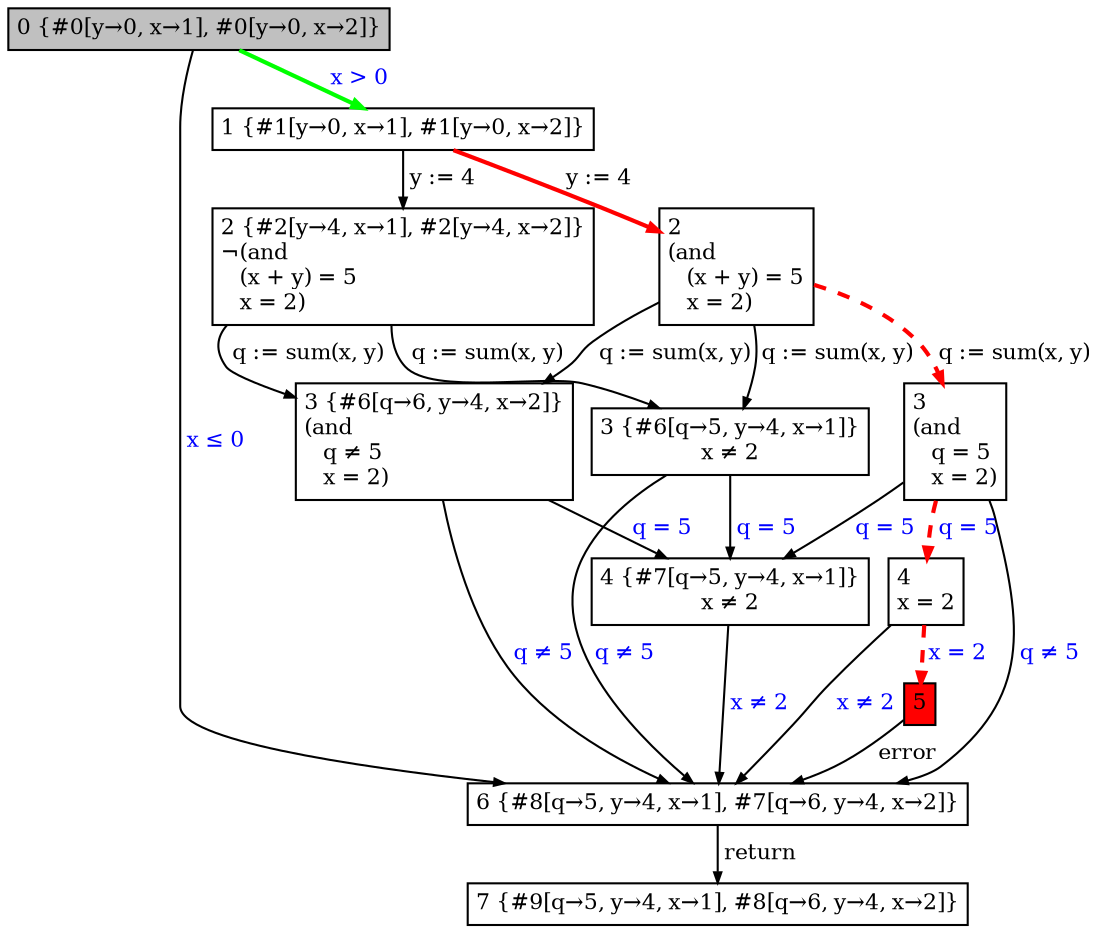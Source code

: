 digraph {
	ranksep=0.10
	nodesep=0.12
	node[fontsize=10.5,shape=box,height=0.02,width=0.02,margin="0.05,0.05"]
	edge[fontsize=10.5,arrowsize=0.5]

	0 [label="0 {#0[y→0, x→1], #0[y→0, x→2]}",style=filled,fillcolor=gray]
	1 [label="7 {#9[q→5, y→4, x→1], #8[q→6, y→4, x→2]}"]
	2 [label="5",style=filled,fillcolor=red]
	3 [label="2 {#2[y→4, x→1], #2[y→4, x→2]}\l&not;(and\l   (x + y) = 5\l   x = 2)\l"]
	4 [label="6 {#8[q→5, y→4, x→1], #7[q→6, y→4, x→2]}"]
	5 [label="3\l(and\l   q = 5\l   x = 2)\l"]
	6 [label="3 {#6[q→5, y→4, x→1]}\lx ≠ 2"]
	7 [label="4 {#7[q→5, y→4, x→1]}\lx ≠ 2"]
	8 [label="4\lx = 2"]
	9 [label="3 {#6[q→6, y→4, x→2]}\l(and\l   q ≠ 5\l   x = 2)\l"]
	10 [label="1 {#1[y→0, x→1], #1[y→0, x→2]}"]
	11 [label="2\l(and\l   (x + y) = 5\l   x = 2)\l"]

	3->6[label=" q := sum(x, y)"]
	10->11[label=" y := 4", color="#FF0000", style="bold"]
	11->6[label=" q := sum(x, y)"]
	5->7[label=" q = 5",fontcolor="#0000FF"]
	6->7[label=" q = 5",fontcolor="#0000FF"]
	8->2[label=" x = 2",fontcolor="#0000FF", color="#FF0000", style="bold,dashed"]
	0->4[label=" x ≤ 0",fontcolor="#0000FF"]
	4->1[label=" return"]
	0->10[label=" x > 0",fontcolor="#0000FF", color="#00FF00", style="bold"]
	11->9[label=" q := sum(x, y)"]
	5->4[label=" q ≠ 5",fontcolor="#0000FF"]
	11->5[label=" q := sum(x, y)", color="#FF0000", style="bold,dashed"]
	2->4[label=" error"]
	10->3[label=" y := 4"]
	9->4[label=" q ≠ 5",fontcolor="#0000FF"]
	6->4[label=" q ≠ 5",fontcolor="#0000FF"]
	7->4[label=" x ≠ 2",fontcolor="#0000FF"]
	9->7[label=" q = 5",fontcolor="#0000FF"]
	8->4[label=" x ≠ 2",fontcolor="#0000FF"]
	5->8[label=" q = 5",fontcolor="#0000FF", color="#FF0000", style="bold,dashed"]
	3->9[label=" q := sum(x, y)"]
}